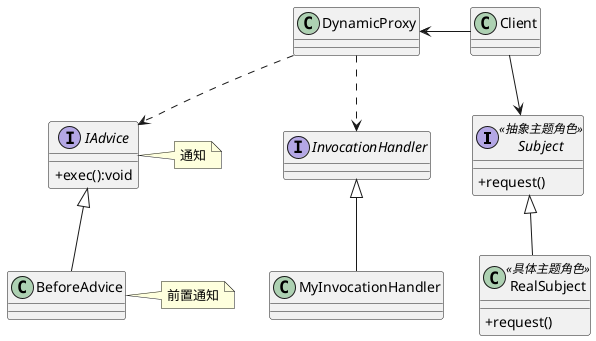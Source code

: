 @startuml
skinparam classAttributeIconSize 0
interface Subject <<抽象主题角色>> {
    +request()
}
class RealSubject <<具体主题角色>> {
    +request()
}
class DynamicProxy {
}
interface InvocationHandler
class MyInvocationHandler
interface IAdvice {
    +exec():void
}
class BeforeAdvice

Subject <|-- RealSubject
Client --> Subject
DynamicProxy <- Client
DynamicProxy ..> InvocationHandler
DynamicProxy ..> IAdvice
InvocationHandler <|-- MyInvocationHandler
IAdvice <|-- BeforeAdvice

note "通知" as N1
IAdvice . N1
note "前置通知" as N2
BeforeAdvice . N2
@enduml